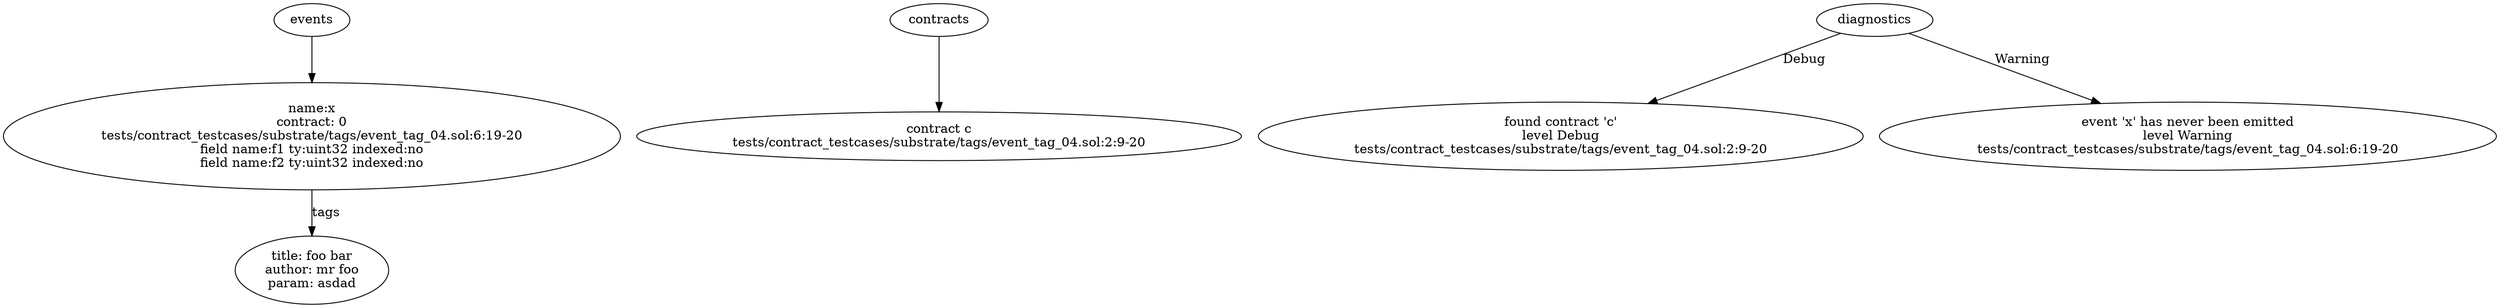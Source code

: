 strict digraph "tests/contract_testcases/substrate/tags/event_tag_04.sol" {
	x [label="name:x\ncontract: 0\ntests/contract_testcases/substrate/tags/event_tag_04.sol:6:19-20\nfield name:f1 ty:uint32 indexed:no\nfield name:f2 ty:uint32 indexed:no"]
	tags [label="title: foo bar\nauthor: mr foo\nparam: asdad"]
	contract [label="contract c\ntests/contract_testcases/substrate/tags/event_tag_04.sol:2:9-20"]
	diagnostic [label="found contract 'c'\nlevel Debug\ntests/contract_testcases/substrate/tags/event_tag_04.sol:2:9-20"]
	diagnostic_8 [label="event 'x' has never been emitted\nlevel Warning\ntests/contract_testcases/substrate/tags/event_tag_04.sol:6:19-20"]
	events -> x
	x -> tags [label="tags"]
	contracts -> contract
	diagnostics -> diagnostic [label="Debug"]
	diagnostics -> diagnostic_8 [label="Warning"]
}
